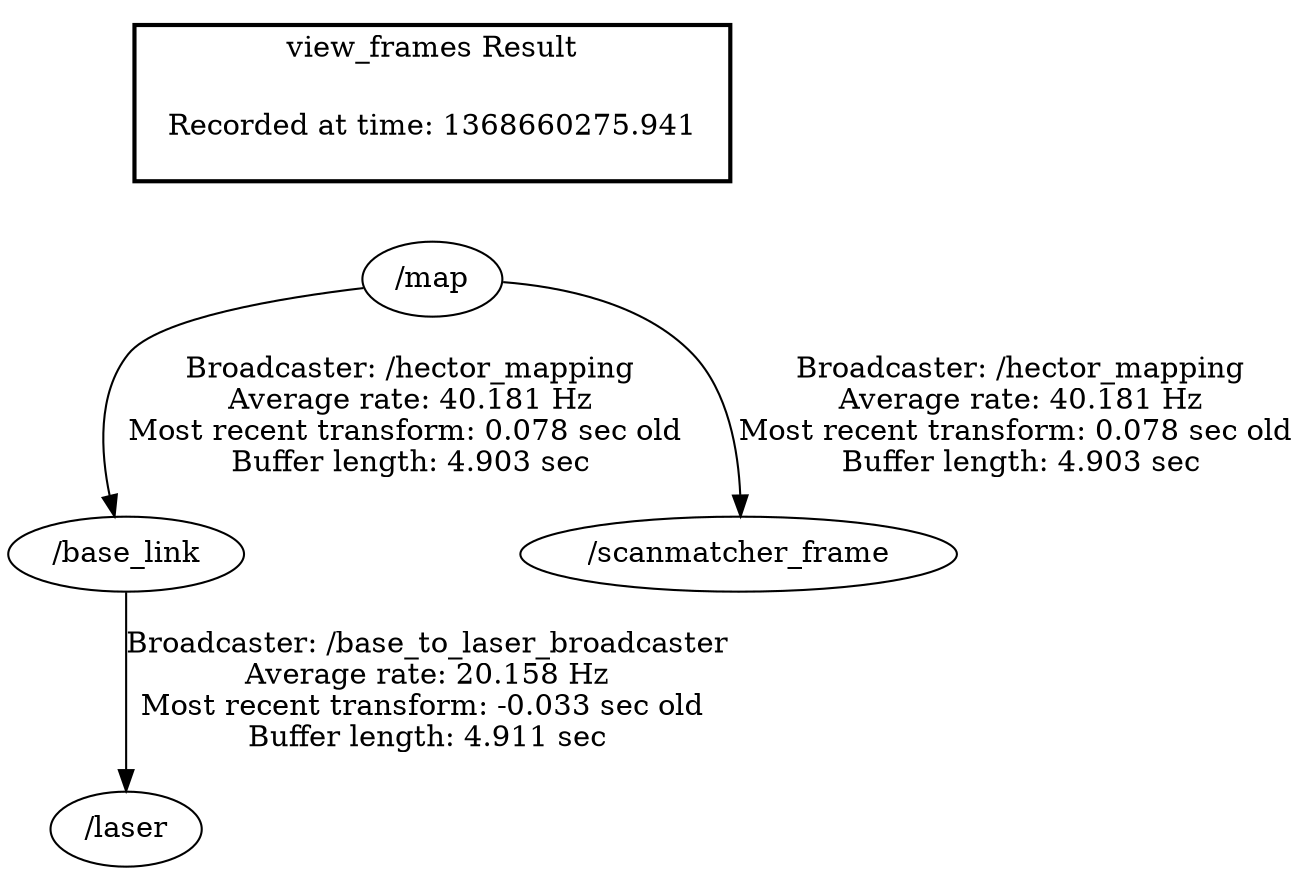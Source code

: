 digraph G {
"/map" -> "/base_link"[label="Broadcaster: /hector_mapping\nAverage rate: 40.181 Hz\nMost recent transform: 0.078 sec old \nBuffer length: 4.903 sec\n"];
"/map" -> "/scanmatcher_frame"[label="Broadcaster: /hector_mapping\nAverage rate: 40.181 Hz\nMost recent transform: 0.078 sec old \nBuffer length: 4.903 sec\n"];
"/base_link" -> "/laser"[label="Broadcaster: /base_to_laser_broadcaster\nAverage rate: 20.158 Hz\nMost recent transform: -0.033 sec old \nBuffer length: 4.911 sec\n"];
edge [style=invis];
 subgraph cluster_legend { style=bold; color=black; label ="view_frames Result";
"Recorded at time: 1368660275.941"[ shape=plaintext ] ;
 }->"/map";
}